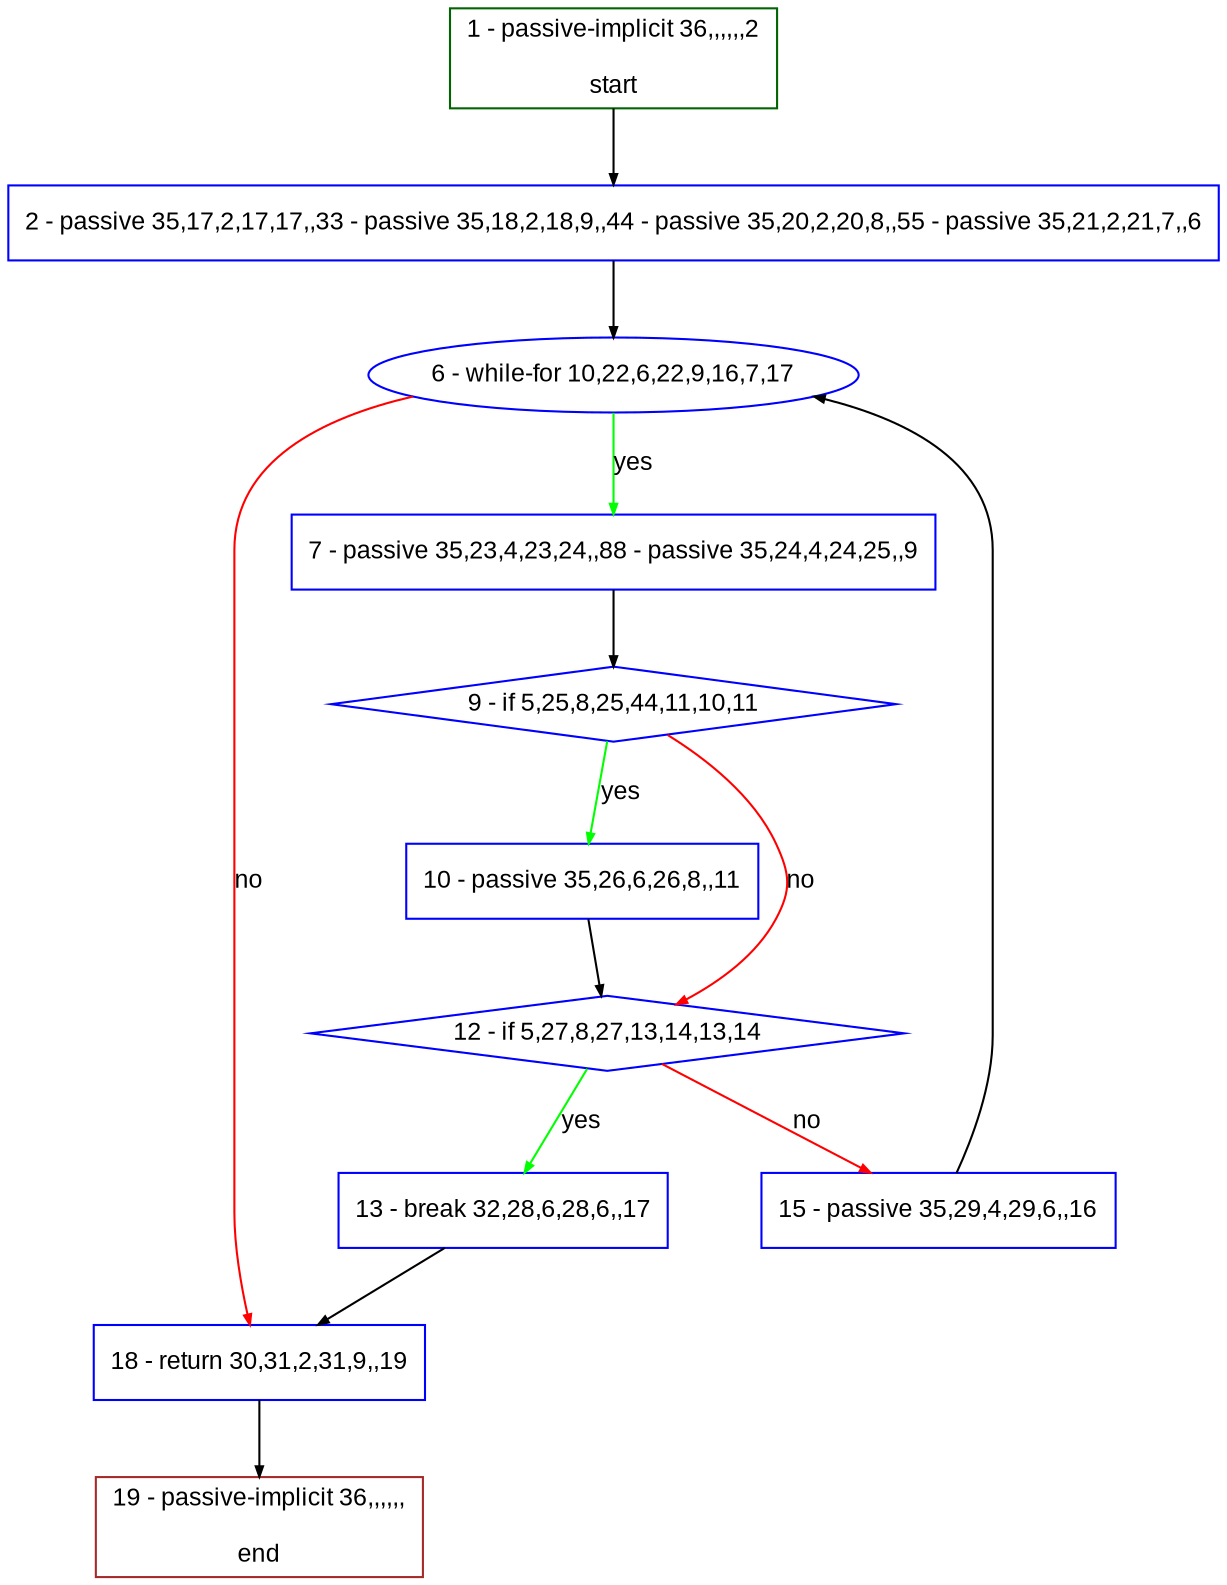 digraph "" {
  graph [bgcolor="white", fillcolor="#FFFFCC", pack="true", packmode="clust", fontname="Arial", label="", fontsize="12", compound="true", style="rounded,filled"];
  node [node_initialized="no", fillcolor="white", fontname="Arial", label="", color="grey", fontsize="12", fixedsize="false", compound="true", shape="rectangle", style="filled"];
  edge [arrowtail="none", lhead="", fontcolor="black", fontname="Arial", label="", color="black", fontsize="12", arrowhead="normal", arrowsize="0.5", compound="true", ltail="", dir="forward"];
  __N1 [fillcolor="#ffffff", label="2 - passive 35,17,2,17,17,,33 - passive 35,18,2,18,9,,44 - passive 35,20,2,20,8,,55 - passive 35,21,2,21,7,,6", color="#0000ff", shape="box", style="filled"];
  __N2 [fillcolor="#ffffff", label="1 - passive-implicit 36,,,,,,2\n\nstart", color="#006400", shape="box", style="filled"];
  __N3 [fillcolor="#ffffff", label="6 - while-for 10,22,6,22,9,16,7,17", color="#0000ff", shape="oval", style="filled"];
  __N4 [fillcolor="#ffffff", label="7 - passive 35,23,4,23,24,,88 - passive 35,24,4,24,25,,9", color="#0000ff", shape="box", style="filled"];
  __N5 [fillcolor="#ffffff", label="18 - return 30,31,2,31,9,,19", color="#0000ff", shape="box", style="filled"];
  __N6 [fillcolor="#ffffff", label="9 - if 5,25,8,25,44,11,10,11", color="#0000ff", shape="diamond", style="filled"];
  __N7 [fillcolor="#ffffff", label="10 - passive 35,26,6,26,8,,11", color="#0000ff", shape="box", style="filled"];
  __N8 [fillcolor="#ffffff", label="12 - if 5,27,8,27,13,14,13,14", color="#0000ff", shape="diamond", style="filled"];
  __N9 [fillcolor="#ffffff", label="13 - break 32,28,6,28,6,,17", color="#0000ff", shape="box", style="filled"];
  __N10 [fillcolor="#ffffff", label="15 - passive 35,29,4,29,6,,16", color="#0000ff", shape="box", style="filled"];
  __N11 [fillcolor="#ffffff", label="19 - passive-implicit 36,,,,,,\n\nend", color="#a52a2a", shape="box", style="filled"];
  __N2 -> __N1 [arrowtail="none", color="#000000", label="", arrowhead="normal", dir="forward"];
  __N1 -> __N3 [arrowtail="none", color="#000000", label="", arrowhead="normal", dir="forward"];
  __N3 -> __N4 [arrowtail="none", color="#00ff00", label="yes", arrowhead="normal", dir="forward"];
  __N3 -> __N5 [arrowtail="none", color="#ff0000", label="no", arrowhead="normal", dir="forward"];
  __N4 -> __N6 [arrowtail="none", color="#000000", label="", arrowhead="normal", dir="forward"];
  __N6 -> __N7 [arrowtail="none", color="#00ff00", label="yes", arrowhead="normal", dir="forward"];
  __N6 -> __N8 [arrowtail="none", color="#ff0000", label="no", arrowhead="normal", dir="forward"];
  __N7 -> __N8 [arrowtail="none", color="#000000", label="", arrowhead="normal", dir="forward"];
  __N8 -> __N9 [arrowtail="none", color="#00ff00", label="yes", arrowhead="normal", dir="forward"];
  __N8 -> __N10 [arrowtail="none", color="#ff0000", label="no", arrowhead="normal", dir="forward"];
  __N9 -> __N5 [arrowtail="none", color="#000000", label="", arrowhead="normal", dir="forward"];
  __N10 -> __N3 [arrowtail="none", color="#000000", label="", arrowhead="normal", dir="forward"];
  __N5 -> __N11 [arrowtail="none", color="#000000", label="", arrowhead="normal", dir="forward"];
}
